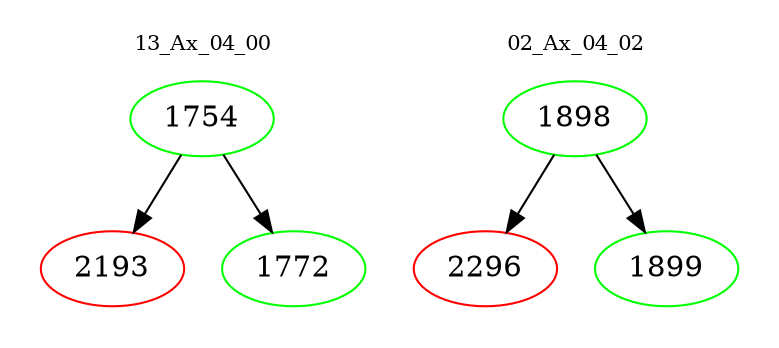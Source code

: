 digraph{
subgraph cluster_0 {
color = white
label = "13_Ax_04_00";
fontsize=10;
T0_1754 [label="1754", color="green"]
T0_1754 -> T0_2193 [color="black"]
T0_2193 [label="2193", color="red"]
T0_1754 -> T0_1772 [color="black"]
T0_1772 [label="1772", color="green"]
}
subgraph cluster_1 {
color = white
label = "02_Ax_04_02";
fontsize=10;
T1_1898 [label="1898", color="green"]
T1_1898 -> T1_2296 [color="black"]
T1_2296 [label="2296", color="red"]
T1_1898 -> T1_1899 [color="black"]
T1_1899 [label="1899", color="green"]
}
}
